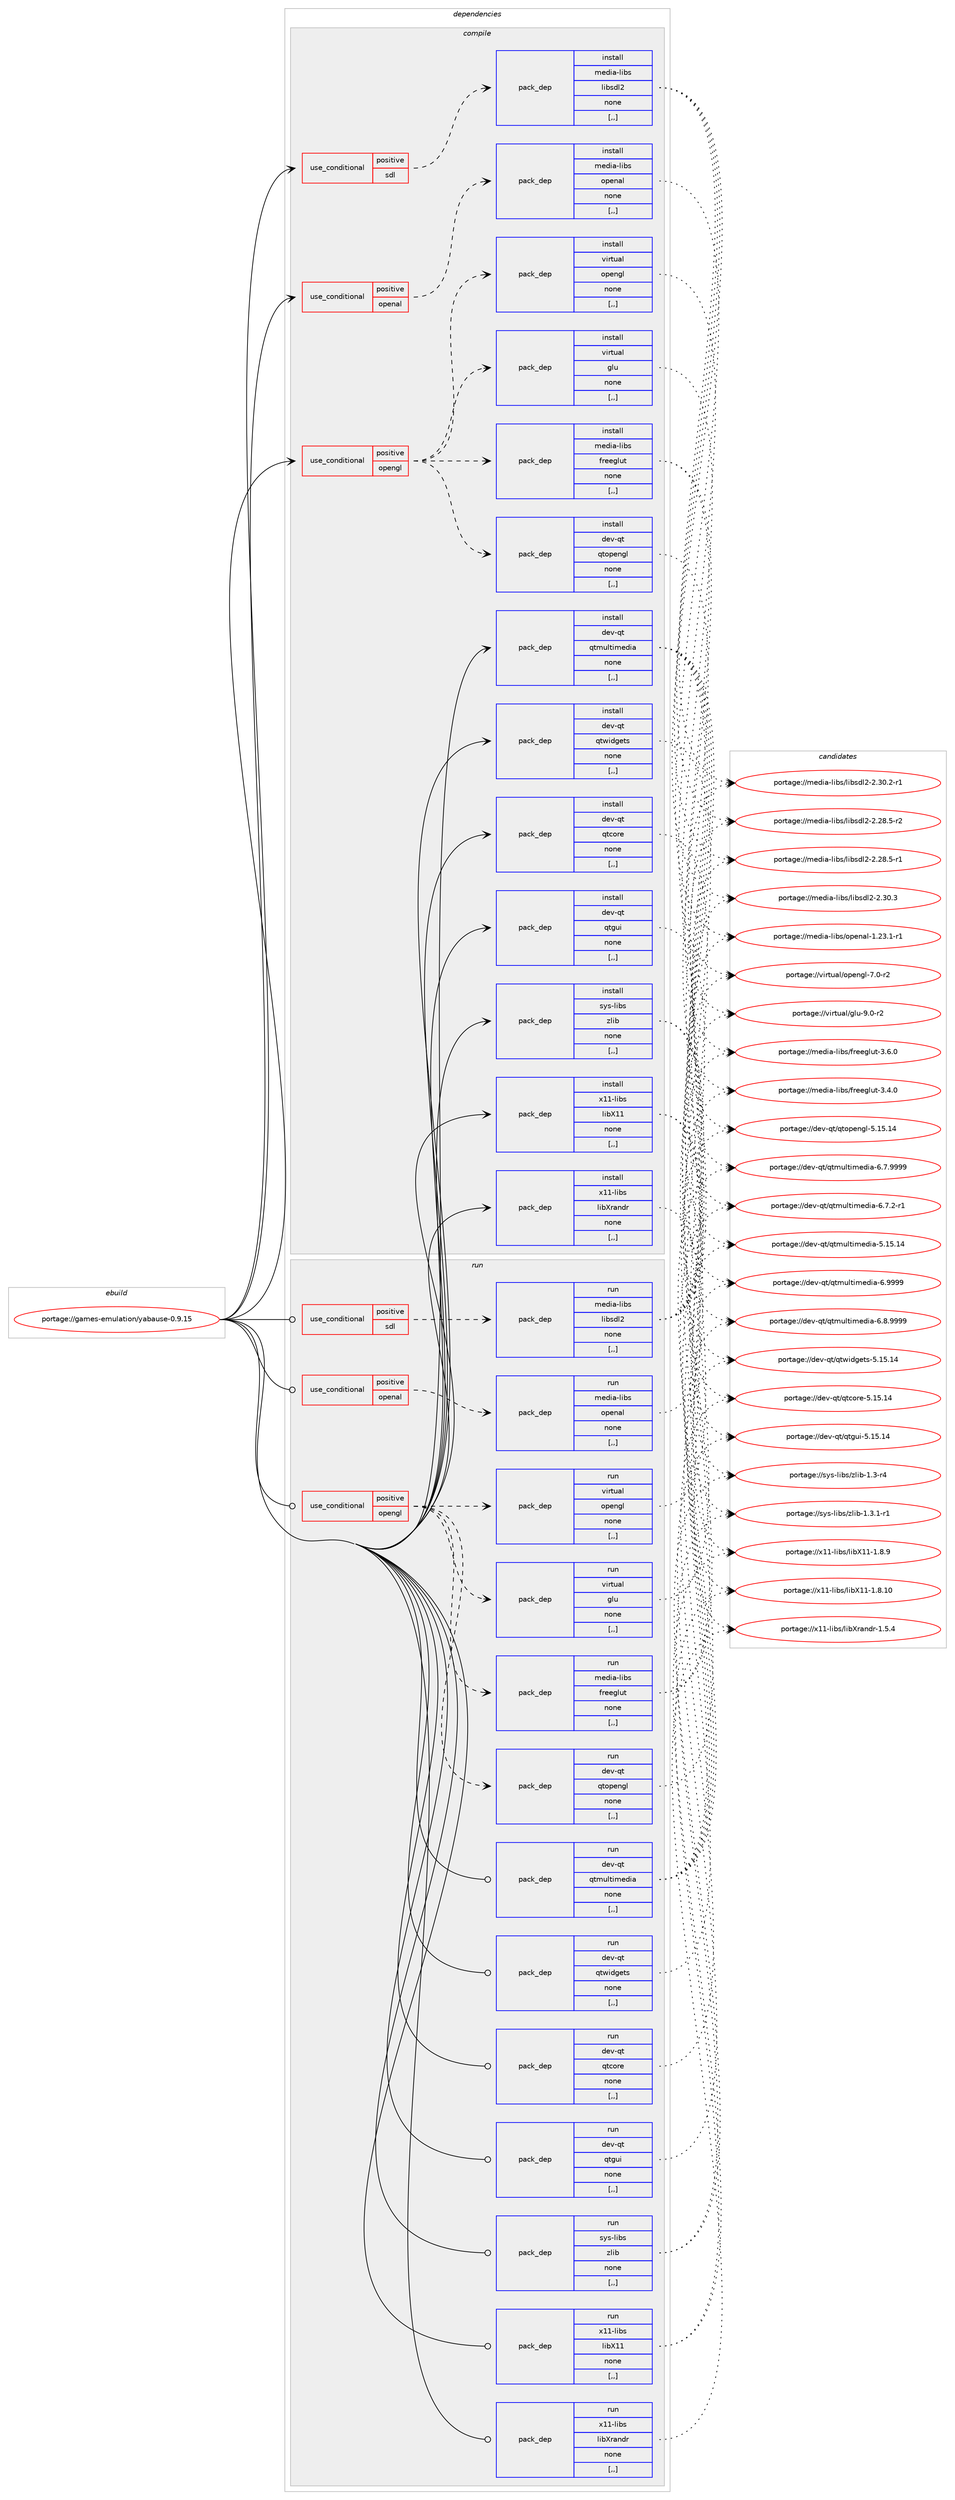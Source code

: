 digraph prolog {

# *************
# Graph options
# *************

newrank=true;
concentrate=true;
compound=true;
graph [rankdir=LR,fontname=Helvetica,fontsize=10,ranksep=1.5];#, ranksep=2.5, nodesep=0.2];
edge  [arrowhead=vee];
node  [fontname=Helvetica,fontsize=10];

# **********
# The ebuild
# **********

subgraph cluster_leftcol {
color=gray;
label=<<i>ebuild</i>>;
id [label="portage://games-emulation/yabause-0.9.15", color=red, width=4, href="../games-emulation/yabause-0.9.15.svg"];
}

# ****************
# The dependencies
# ****************

subgraph cluster_midcol {
color=gray;
label=<<i>dependencies</i>>;
subgraph cluster_compile {
fillcolor="#eeeeee";
style=filled;
label=<<i>compile</i>>;
subgraph cond63579 {
dependency228320 [label=<<TABLE BORDER="0" CELLBORDER="1" CELLSPACING="0" CELLPADDING="4"><TR><TD ROWSPAN="3" CELLPADDING="10">use_conditional</TD></TR><TR><TD>positive</TD></TR><TR><TD>openal</TD></TR></TABLE>>, shape=none, color=red];
subgraph pack163248 {
dependency228321 [label=<<TABLE BORDER="0" CELLBORDER="1" CELLSPACING="0" CELLPADDING="4" WIDTH="220"><TR><TD ROWSPAN="6" CELLPADDING="30">pack_dep</TD></TR><TR><TD WIDTH="110">install</TD></TR><TR><TD>media-libs</TD></TR><TR><TD>openal</TD></TR><TR><TD>none</TD></TR><TR><TD>[,,]</TD></TR></TABLE>>, shape=none, color=blue];
}
dependency228320:e -> dependency228321:w [weight=20,style="dashed",arrowhead="vee"];
}
id:e -> dependency228320:w [weight=20,style="solid",arrowhead="vee"];
subgraph cond63580 {
dependency228322 [label=<<TABLE BORDER="0" CELLBORDER="1" CELLSPACING="0" CELLPADDING="4"><TR><TD ROWSPAN="3" CELLPADDING="10">use_conditional</TD></TR><TR><TD>positive</TD></TR><TR><TD>opengl</TD></TR></TABLE>>, shape=none, color=red];
subgraph pack163249 {
dependency228323 [label=<<TABLE BORDER="0" CELLBORDER="1" CELLSPACING="0" CELLPADDING="4" WIDTH="220"><TR><TD ROWSPAN="6" CELLPADDING="30">pack_dep</TD></TR><TR><TD WIDTH="110">install</TD></TR><TR><TD>dev-qt</TD></TR><TR><TD>qtopengl</TD></TR><TR><TD>none</TD></TR><TR><TD>[,,]</TD></TR></TABLE>>, shape=none, color=blue];
}
dependency228322:e -> dependency228323:w [weight=20,style="dashed",arrowhead="vee"];
subgraph pack163250 {
dependency228324 [label=<<TABLE BORDER="0" CELLBORDER="1" CELLSPACING="0" CELLPADDING="4" WIDTH="220"><TR><TD ROWSPAN="6" CELLPADDING="30">pack_dep</TD></TR><TR><TD WIDTH="110">install</TD></TR><TR><TD>media-libs</TD></TR><TR><TD>freeglut</TD></TR><TR><TD>none</TD></TR><TR><TD>[,,]</TD></TR></TABLE>>, shape=none, color=blue];
}
dependency228322:e -> dependency228324:w [weight=20,style="dashed",arrowhead="vee"];
subgraph pack163251 {
dependency228325 [label=<<TABLE BORDER="0" CELLBORDER="1" CELLSPACING="0" CELLPADDING="4" WIDTH="220"><TR><TD ROWSPAN="6" CELLPADDING="30">pack_dep</TD></TR><TR><TD WIDTH="110">install</TD></TR><TR><TD>virtual</TD></TR><TR><TD>glu</TD></TR><TR><TD>none</TD></TR><TR><TD>[,,]</TD></TR></TABLE>>, shape=none, color=blue];
}
dependency228322:e -> dependency228325:w [weight=20,style="dashed",arrowhead="vee"];
subgraph pack163252 {
dependency228326 [label=<<TABLE BORDER="0" CELLBORDER="1" CELLSPACING="0" CELLPADDING="4" WIDTH="220"><TR><TD ROWSPAN="6" CELLPADDING="30">pack_dep</TD></TR><TR><TD WIDTH="110">install</TD></TR><TR><TD>virtual</TD></TR><TR><TD>opengl</TD></TR><TR><TD>none</TD></TR><TR><TD>[,,]</TD></TR></TABLE>>, shape=none, color=blue];
}
dependency228322:e -> dependency228326:w [weight=20,style="dashed",arrowhead="vee"];
}
id:e -> dependency228322:w [weight=20,style="solid",arrowhead="vee"];
subgraph cond63581 {
dependency228327 [label=<<TABLE BORDER="0" CELLBORDER="1" CELLSPACING="0" CELLPADDING="4"><TR><TD ROWSPAN="3" CELLPADDING="10">use_conditional</TD></TR><TR><TD>positive</TD></TR><TR><TD>sdl</TD></TR></TABLE>>, shape=none, color=red];
subgraph pack163253 {
dependency228328 [label=<<TABLE BORDER="0" CELLBORDER="1" CELLSPACING="0" CELLPADDING="4" WIDTH="220"><TR><TD ROWSPAN="6" CELLPADDING="30">pack_dep</TD></TR><TR><TD WIDTH="110">install</TD></TR><TR><TD>media-libs</TD></TR><TR><TD>libsdl2</TD></TR><TR><TD>none</TD></TR><TR><TD>[,,]</TD></TR></TABLE>>, shape=none, color=blue];
}
dependency228327:e -> dependency228328:w [weight=20,style="dashed",arrowhead="vee"];
}
id:e -> dependency228327:w [weight=20,style="solid",arrowhead="vee"];
subgraph pack163254 {
dependency228329 [label=<<TABLE BORDER="0" CELLBORDER="1" CELLSPACING="0" CELLPADDING="4" WIDTH="220"><TR><TD ROWSPAN="6" CELLPADDING="30">pack_dep</TD></TR><TR><TD WIDTH="110">install</TD></TR><TR><TD>dev-qt</TD></TR><TR><TD>qtcore</TD></TR><TR><TD>none</TD></TR><TR><TD>[,,]</TD></TR></TABLE>>, shape=none, color=blue];
}
id:e -> dependency228329:w [weight=20,style="solid",arrowhead="vee"];
subgraph pack163255 {
dependency228330 [label=<<TABLE BORDER="0" CELLBORDER="1" CELLSPACING="0" CELLPADDING="4" WIDTH="220"><TR><TD ROWSPAN="6" CELLPADDING="30">pack_dep</TD></TR><TR><TD WIDTH="110">install</TD></TR><TR><TD>dev-qt</TD></TR><TR><TD>qtgui</TD></TR><TR><TD>none</TD></TR><TR><TD>[,,]</TD></TR></TABLE>>, shape=none, color=blue];
}
id:e -> dependency228330:w [weight=20,style="solid",arrowhead="vee"];
subgraph pack163256 {
dependency228331 [label=<<TABLE BORDER="0" CELLBORDER="1" CELLSPACING="0" CELLPADDING="4" WIDTH="220"><TR><TD ROWSPAN="6" CELLPADDING="30">pack_dep</TD></TR><TR><TD WIDTH="110">install</TD></TR><TR><TD>dev-qt</TD></TR><TR><TD>qtmultimedia</TD></TR><TR><TD>none</TD></TR><TR><TD>[,,]</TD></TR></TABLE>>, shape=none, color=blue];
}
id:e -> dependency228331:w [weight=20,style="solid",arrowhead="vee"];
subgraph pack163257 {
dependency228332 [label=<<TABLE BORDER="0" CELLBORDER="1" CELLSPACING="0" CELLPADDING="4" WIDTH="220"><TR><TD ROWSPAN="6" CELLPADDING="30">pack_dep</TD></TR><TR><TD WIDTH="110">install</TD></TR><TR><TD>dev-qt</TD></TR><TR><TD>qtwidgets</TD></TR><TR><TD>none</TD></TR><TR><TD>[,,]</TD></TR></TABLE>>, shape=none, color=blue];
}
id:e -> dependency228332:w [weight=20,style="solid",arrowhead="vee"];
subgraph pack163258 {
dependency228333 [label=<<TABLE BORDER="0" CELLBORDER="1" CELLSPACING="0" CELLPADDING="4" WIDTH="220"><TR><TD ROWSPAN="6" CELLPADDING="30">pack_dep</TD></TR><TR><TD WIDTH="110">install</TD></TR><TR><TD>sys-libs</TD></TR><TR><TD>zlib</TD></TR><TR><TD>none</TD></TR><TR><TD>[,,]</TD></TR></TABLE>>, shape=none, color=blue];
}
id:e -> dependency228333:w [weight=20,style="solid",arrowhead="vee"];
subgraph pack163259 {
dependency228334 [label=<<TABLE BORDER="0" CELLBORDER="1" CELLSPACING="0" CELLPADDING="4" WIDTH="220"><TR><TD ROWSPAN="6" CELLPADDING="30">pack_dep</TD></TR><TR><TD WIDTH="110">install</TD></TR><TR><TD>x11-libs</TD></TR><TR><TD>libX11</TD></TR><TR><TD>none</TD></TR><TR><TD>[,,]</TD></TR></TABLE>>, shape=none, color=blue];
}
id:e -> dependency228334:w [weight=20,style="solid",arrowhead="vee"];
subgraph pack163260 {
dependency228335 [label=<<TABLE BORDER="0" CELLBORDER="1" CELLSPACING="0" CELLPADDING="4" WIDTH="220"><TR><TD ROWSPAN="6" CELLPADDING="30">pack_dep</TD></TR><TR><TD WIDTH="110">install</TD></TR><TR><TD>x11-libs</TD></TR><TR><TD>libXrandr</TD></TR><TR><TD>none</TD></TR><TR><TD>[,,]</TD></TR></TABLE>>, shape=none, color=blue];
}
id:e -> dependency228335:w [weight=20,style="solid",arrowhead="vee"];
}
subgraph cluster_compileandrun {
fillcolor="#eeeeee";
style=filled;
label=<<i>compile and run</i>>;
}
subgraph cluster_run {
fillcolor="#eeeeee";
style=filled;
label=<<i>run</i>>;
subgraph cond63582 {
dependency228336 [label=<<TABLE BORDER="0" CELLBORDER="1" CELLSPACING="0" CELLPADDING="4"><TR><TD ROWSPAN="3" CELLPADDING="10">use_conditional</TD></TR><TR><TD>positive</TD></TR><TR><TD>openal</TD></TR></TABLE>>, shape=none, color=red];
subgraph pack163261 {
dependency228337 [label=<<TABLE BORDER="0" CELLBORDER="1" CELLSPACING="0" CELLPADDING="4" WIDTH="220"><TR><TD ROWSPAN="6" CELLPADDING="30">pack_dep</TD></TR><TR><TD WIDTH="110">run</TD></TR><TR><TD>media-libs</TD></TR><TR><TD>openal</TD></TR><TR><TD>none</TD></TR><TR><TD>[,,]</TD></TR></TABLE>>, shape=none, color=blue];
}
dependency228336:e -> dependency228337:w [weight=20,style="dashed",arrowhead="vee"];
}
id:e -> dependency228336:w [weight=20,style="solid",arrowhead="odot"];
subgraph cond63583 {
dependency228338 [label=<<TABLE BORDER="0" CELLBORDER="1" CELLSPACING="0" CELLPADDING="4"><TR><TD ROWSPAN="3" CELLPADDING="10">use_conditional</TD></TR><TR><TD>positive</TD></TR><TR><TD>opengl</TD></TR></TABLE>>, shape=none, color=red];
subgraph pack163262 {
dependency228339 [label=<<TABLE BORDER="0" CELLBORDER="1" CELLSPACING="0" CELLPADDING="4" WIDTH="220"><TR><TD ROWSPAN="6" CELLPADDING="30">pack_dep</TD></TR><TR><TD WIDTH="110">run</TD></TR><TR><TD>dev-qt</TD></TR><TR><TD>qtopengl</TD></TR><TR><TD>none</TD></TR><TR><TD>[,,]</TD></TR></TABLE>>, shape=none, color=blue];
}
dependency228338:e -> dependency228339:w [weight=20,style="dashed",arrowhead="vee"];
subgraph pack163263 {
dependency228340 [label=<<TABLE BORDER="0" CELLBORDER="1" CELLSPACING="0" CELLPADDING="4" WIDTH="220"><TR><TD ROWSPAN="6" CELLPADDING="30">pack_dep</TD></TR><TR><TD WIDTH="110">run</TD></TR><TR><TD>media-libs</TD></TR><TR><TD>freeglut</TD></TR><TR><TD>none</TD></TR><TR><TD>[,,]</TD></TR></TABLE>>, shape=none, color=blue];
}
dependency228338:e -> dependency228340:w [weight=20,style="dashed",arrowhead="vee"];
subgraph pack163264 {
dependency228341 [label=<<TABLE BORDER="0" CELLBORDER="1" CELLSPACING="0" CELLPADDING="4" WIDTH="220"><TR><TD ROWSPAN="6" CELLPADDING="30">pack_dep</TD></TR><TR><TD WIDTH="110">run</TD></TR><TR><TD>virtual</TD></TR><TR><TD>glu</TD></TR><TR><TD>none</TD></TR><TR><TD>[,,]</TD></TR></TABLE>>, shape=none, color=blue];
}
dependency228338:e -> dependency228341:w [weight=20,style="dashed",arrowhead="vee"];
subgraph pack163265 {
dependency228342 [label=<<TABLE BORDER="0" CELLBORDER="1" CELLSPACING="0" CELLPADDING="4" WIDTH="220"><TR><TD ROWSPAN="6" CELLPADDING="30">pack_dep</TD></TR><TR><TD WIDTH="110">run</TD></TR><TR><TD>virtual</TD></TR><TR><TD>opengl</TD></TR><TR><TD>none</TD></TR><TR><TD>[,,]</TD></TR></TABLE>>, shape=none, color=blue];
}
dependency228338:e -> dependency228342:w [weight=20,style="dashed",arrowhead="vee"];
}
id:e -> dependency228338:w [weight=20,style="solid",arrowhead="odot"];
subgraph cond63584 {
dependency228343 [label=<<TABLE BORDER="0" CELLBORDER="1" CELLSPACING="0" CELLPADDING="4"><TR><TD ROWSPAN="3" CELLPADDING="10">use_conditional</TD></TR><TR><TD>positive</TD></TR><TR><TD>sdl</TD></TR></TABLE>>, shape=none, color=red];
subgraph pack163266 {
dependency228344 [label=<<TABLE BORDER="0" CELLBORDER="1" CELLSPACING="0" CELLPADDING="4" WIDTH="220"><TR><TD ROWSPAN="6" CELLPADDING="30">pack_dep</TD></TR><TR><TD WIDTH="110">run</TD></TR><TR><TD>media-libs</TD></TR><TR><TD>libsdl2</TD></TR><TR><TD>none</TD></TR><TR><TD>[,,]</TD></TR></TABLE>>, shape=none, color=blue];
}
dependency228343:e -> dependency228344:w [weight=20,style="dashed",arrowhead="vee"];
}
id:e -> dependency228343:w [weight=20,style="solid",arrowhead="odot"];
subgraph pack163267 {
dependency228345 [label=<<TABLE BORDER="0" CELLBORDER="1" CELLSPACING="0" CELLPADDING="4" WIDTH="220"><TR><TD ROWSPAN="6" CELLPADDING="30">pack_dep</TD></TR><TR><TD WIDTH="110">run</TD></TR><TR><TD>dev-qt</TD></TR><TR><TD>qtcore</TD></TR><TR><TD>none</TD></TR><TR><TD>[,,]</TD></TR></TABLE>>, shape=none, color=blue];
}
id:e -> dependency228345:w [weight=20,style="solid",arrowhead="odot"];
subgraph pack163268 {
dependency228346 [label=<<TABLE BORDER="0" CELLBORDER="1" CELLSPACING="0" CELLPADDING="4" WIDTH="220"><TR><TD ROWSPAN="6" CELLPADDING="30">pack_dep</TD></TR><TR><TD WIDTH="110">run</TD></TR><TR><TD>dev-qt</TD></TR><TR><TD>qtgui</TD></TR><TR><TD>none</TD></TR><TR><TD>[,,]</TD></TR></TABLE>>, shape=none, color=blue];
}
id:e -> dependency228346:w [weight=20,style="solid",arrowhead="odot"];
subgraph pack163269 {
dependency228347 [label=<<TABLE BORDER="0" CELLBORDER="1" CELLSPACING="0" CELLPADDING="4" WIDTH="220"><TR><TD ROWSPAN="6" CELLPADDING="30">pack_dep</TD></TR><TR><TD WIDTH="110">run</TD></TR><TR><TD>dev-qt</TD></TR><TR><TD>qtmultimedia</TD></TR><TR><TD>none</TD></TR><TR><TD>[,,]</TD></TR></TABLE>>, shape=none, color=blue];
}
id:e -> dependency228347:w [weight=20,style="solid",arrowhead="odot"];
subgraph pack163270 {
dependency228348 [label=<<TABLE BORDER="0" CELLBORDER="1" CELLSPACING="0" CELLPADDING="4" WIDTH="220"><TR><TD ROWSPAN="6" CELLPADDING="30">pack_dep</TD></TR><TR><TD WIDTH="110">run</TD></TR><TR><TD>dev-qt</TD></TR><TR><TD>qtwidgets</TD></TR><TR><TD>none</TD></TR><TR><TD>[,,]</TD></TR></TABLE>>, shape=none, color=blue];
}
id:e -> dependency228348:w [weight=20,style="solid",arrowhead="odot"];
subgraph pack163271 {
dependency228349 [label=<<TABLE BORDER="0" CELLBORDER="1" CELLSPACING="0" CELLPADDING="4" WIDTH="220"><TR><TD ROWSPAN="6" CELLPADDING="30">pack_dep</TD></TR><TR><TD WIDTH="110">run</TD></TR><TR><TD>sys-libs</TD></TR><TR><TD>zlib</TD></TR><TR><TD>none</TD></TR><TR><TD>[,,]</TD></TR></TABLE>>, shape=none, color=blue];
}
id:e -> dependency228349:w [weight=20,style="solid",arrowhead="odot"];
subgraph pack163272 {
dependency228350 [label=<<TABLE BORDER="0" CELLBORDER="1" CELLSPACING="0" CELLPADDING="4" WIDTH="220"><TR><TD ROWSPAN="6" CELLPADDING="30">pack_dep</TD></TR><TR><TD WIDTH="110">run</TD></TR><TR><TD>x11-libs</TD></TR><TR><TD>libX11</TD></TR><TR><TD>none</TD></TR><TR><TD>[,,]</TD></TR></TABLE>>, shape=none, color=blue];
}
id:e -> dependency228350:w [weight=20,style="solid",arrowhead="odot"];
subgraph pack163273 {
dependency228351 [label=<<TABLE BORDER="0" CELLBORDER="1" CELLSPACING="0" CELLPADDING="4" WIDTH="220"><TR><TD ROWSPAN="6" CELLPADDING="30">pack_dep</TD></TR><TR><TD WIDTH="110">run</TD></TR><TR><TD>x11-libs</TD></TR><TR><TD>libXrandr</TD></TR><TR><TD>none</TD></TR><TR><TD>[,,]</TD></TR></TABLE>>, shape=none, color=blue];
}
id:e -> dependency228351:w [weight=20,style="solid",arrowhead="odot"];
}
}

# **************
# The candidates
# **************

subgraph cluster_choices {
rank=same;
color=gray;
label=<<i>candidates</i>>;

subgraph choice163248 {
color=black;
nodesep=1;
choice1091011001059745108105981154711111210111097108454946505146494511449 [label="portage://media-libs/openal-1.23.1-r1", color=red, width=4,href="../media-libs/openal-1.23.1-r1.svg"];
dependency228321:e -> choice1091011001059745108105981154711111210111097108454946505146494511449:w [style=dotted,weight="100"];
}
subgraph choice163249 {
color=black;
nodesep=1;
choice10010111845113116471131161111121011101031084553464953464952 [label="portage://dev-qt/qtopengl-5.15.14", color=red, width=4,href="../dev-qt/qtopengl-5.15.14.svg"];
dependency228323:e -> choice10010111845113116471131161111121011101031084553464953464952:w [style=dotted,weight="100"];
}
subgraph choice163250 {
color=black;
nodesep=1;
choice10910110010597451081059811547102114101101103108117116455146544648 [label="portage://media-libs/freeglut-3.6.0", color=red, width=4,href="../media-libs/freeglut-3.6.0.svg"];
choice10910110010597451081059811547102114101101103108117116455146524648 [label="portage://media-libs/freeglut-3.4.0", color=red, width=4,href="../media-libs/freeglut-3.4.0.svg"];
dependency228324:e -> choice10910110010597451081059811547102114101101103108117116455146544648:w [style=dotted,weight="100"];
dependency228324:e -> choice10910110010597451081059811547102114101101103108117116455146524648:w [style=dotted,weight="100"];
}
subgraph choice163251 {
color=black;
nodesep=1;
choice1181051141161179710847103108117455746484511450 [label="portage://virtual/glu-9.0-r2", color=red, width=4,href="../virtual/glu-9.0-r2.svg"];
dependency228325:e -> choice1181051141161179710847103108117455746484511450:w [style=dotted,weight="100"];
}
subgraph choice163252 {
color=black;
nodesep=1;
choice1181051141161179710847111112101110103108455546484511450 [label="portage://virtual/opengl-7.0-r2", color=red, width=4,href="../virtual/opengl-7.0-r2.svg"];
dependency228326:e -> choice1181051141161179710847111112101110103108455546484511450:w [style=dotted,weight="100"];
}
subgraph choice163253 {
color=black;
nodesep=1;
choice10910110010597451081059811547108105981151001085045504651484651 [label="portage://media-libs/libsdl2-2.30.3", color=red, width=4,href="../media-libs/libsdl2-2.30.3.svg"];
choice109101100105974510810598115471081059811510010850455046514846504511449 [label="portage://media-libs/libsdl2-2.30.2-r1", color=red, width=4,href="../media-libs/libsdl2-2.30.2-r1.svg"];
choice109101100105974510810598115471081059811510010850455046505646534511450 [label="portage://media-libs/libsdl2-2.28.5-r2", color=red, width=4,href="../media-libs/libsdl2-2.28.5-r2.svg"];
choice109101100105974510810598115471081059811510010850455046505646534511449 [label="portage://media-libs/libsdl2-2.28.5-r1", color=red, width=4,href="../media-libs/libsdl2-2.28.5-r1.svg"];
dependency228328:e -> choice10910110010597451081059811547108105981151001085045504651484651:w [style=dotted,weight="100"];
dependency228328:e -> choice109101100105974510810598115471081059811510010850455046514846504511449:w [style=dotted,weight="100"];
dependency228328:e -> choice109101100105974510810598115471081059811510010850455046505646534511450:w [style=dotted,weight="100"];
dependency228328:e -> choice109101100105974510810598115471081059811510010850455046505646534511449:w [style=dotted,weight="100"];
}
subgraph choice163254 {
color=black;
nodesep=1;
choice1001011184511311647113116991111141014553464953464952 [label="portage://dev-qt/qtcore-5.15.14", color=red, width=4,href="../dev-qt/qtcore-5.15.14.svg"];
dependency228329:e -> choice1001011184511311647113116991111141014553464953464952:w [style=dotted,weight="100"];
}
subgraph choice163255 {
color=black;
nodesep=1;
choice10010111845113116471131161031171054553464953464952 [label="portage://dev-qt/qtgui-5.15.14", color=red, width=4,href="../dev-qt/qtgui-5.15.14.svg"];
dependency228330:e -> choice10010111845113116471131161031171054553464953464952:w [style=dotted,weight="100"];
}
subgraph choice163256 {
color=black;
nodesep=1;
choice10010111845113116471131161091171081161051091011001059745544657575757 [label="portage://dev-qt/qtmultimedia-6.9999", color=red, width=4,href="../dev-qt/qtmultimedia-6.9999.svg"];
choice100101118451131164711311610911710811610510910110010597455446564657575757 [label="portage://dev-qt/qtmultimedia-6.8.9999", color=red, width=4,href="../dev-qt/qtmultimedia-6.8.9999.svg"];
choice100101118451131164711311610911710811610510910110010597455446554657575757 [label="portage://dev-qt/qtmultimedia-6.7.9999", color=red, width=4,href="../dev-qt/qtmultimedia-6.7.9999.svg"];
choice1001011184511311647113116109117108116105109101100105974554465546504511449 [label="portage://dev-qt/qtmultimedia-6.7.2-r1", color=red, width=4,href="../dev-qt/qtmultimedia-6.7.2-r1.svg"];
choice1001011184511311647113116109117108116105109101100105974553464953464952 [label="portage://dev-qt/qtmultimedia-5.15.14", color=red, width=4,href="../dev-qt/qtmultimedia-5.15.14.svg"];
dependency228331:e -> choice10010111845113116471131161091171081161051091011001059745544657575757:w [style=dotted,weight="100"];
dependency228331:e -> choice100101118451131164711311610911710811610510910110010597455446564657575757:w [style=dotted,weight="100"];
dependency228331:e -> choice100101118451131164711311610911710811610510910110010597455446554657575757:w [style=dotted,weight="100"];
dependency228331:e -> choice1001011184511311647113116109117108116105109101100105974554465546504511449:w [style=dotted,weight="100"];
dependency228331:e -> choice1001011184511311647113116109117108116105109101100105974553464953464952:w [style=dotted,weight="100"];
}
subgraph choice163257 {
color=black;
nodesep=1;
choice10010111845113116471131161191051001031011161154553464953464952 [label="portage://dev-qt/qtwidgets-5.15.14", color=red, width=4,href="../dev-qt/qtwidgets-5.15.14.svg"];
dependency228332:e -> choice10010111845113116471131161191051001031011161154553464953464952:w [style=dotted,weight="100"];
}
subgraph choice163258 {
color=black;
nodesep=1;
choice115121115451081059811547122108105984549465146494511449 [label="portage://sys-libs/zlib-1.3.1-r1", color=red, width=4,href="../sys-libs/zlib-1.3.1-r1.svg"];
choice11512111545108105981154712210810598454946514511452 [label="portage://sys-libs/zlib-1.3-r4", color=red, width=4,href="../sys-libs/zlib-1.3-r4.svg"];
dependency228333:e -> choice115121115451081059811547122108105984549465146494511449:w [style=dotted,weight="100"];
dependency228333:e -> choice11512111545108105981154712210810598454946514511452:w [style=dotted,weight="100"];
}
subgraph choice163259 {
color=black;
nodesep=1;
choice12049494510810598115471081059888494945494656464948 [label="portage://x11-libs/libX11-1.8.10", color=red, width=4,href="../x11-libs/libX11-1.8.10.svg"];
choice120494945108105981154710810598884949454946564657 [label="portage://x11-libs/libX11-1.8.9", color=red, width=4,href="../x11-libs/libX11-1.8.9.svg"];
dependency228334:e -> choice12049494510810598115471081059888494945494656464948:w [style=dotted,weight="100"];
dependency228334:e -> choice120494945108105981154710810598884949454946564657:w [style=dotted,weight="100"];
}
subgraph choice163260 {
color=black;
nodesep=1;
choice1204949451081059811547108105988811497110100114454946534652 [label="portage://x11-libs/libXrandr-1.5.4", color=red, width=4,href="../x11-libs/libXrandr-1.5.4.svg"];
dependency228335:e -> choice1204949451081059811547108105988811497110100114454946534652:w [style=dotted,weight="100"];
}
subgraph choice163261 {
color=black;
nodesep=1;
choice1091011001059745108105981154711111210111097108454946505146494511449 [label="portage://media-libs/openal-1.23.1-r1", color=red, width=4,href="../media-libs/openal-1.23.1-r1.svg"];
dependency228337:e -> choice1091011001059745108105981154711111210111097108454946505146494511449:w [style=dotted,weight="100"];
}
subgraph choice163262 {
color=black;
nodesep=1;
choice10010111845113116471131161111121011101031084553464953464952 [label="portage://dev-qt/qtopengl-5.15.14", color=red, width=4,href="../dev-qt/qtopengl-5.15.14.svg"];
dependency228339:e -> choice10010111845113116471131161111121011101031084553464953464952:w [style=dotted,weight="100"];
}
subgraph choice163263 {
color=black;
nodesep=1;
choice10910110010597451081059811547102114101101103108117116455146544648 [label="portage://media-libs/freeglut-3.6.0", color=red, width=4,href="../media-libs/freeglut-3.6.0.svg"];
choice10910110010597451081059811547102114101101103108117116455146524648 [label="portage://media-libs/freeglut-3.4.0", color=red, width=4,href="../media-libs/freeglut-3.4.0.svg"];
dependency228340:e -> choice10910110010597451081059811547102114101101103108117116455146544648:w [style=dotted,weight="100"];
dependency228340:e -> choice10910110010597451081059811547102114101101103108117116455146524648:w [style=dotted,weight="100"];
}
subgraph choice163264 {
color=black;
nodesep=1;
choice1181051141161179710847103108117455746484511450 [label="portage://virtual/glu-9.0-r2", color=red, width=4,href="../virtual/glu-9.0-r2.svg"];
dependency228341:e -> choice1181051141161179710847103108117455746484511450:w [style=dotted,weight="100"];
}
subgraph choice163265 {
color=black;
nodesep=1;
choice1181051141161179710847111112101110103108455546484511450 [label="portage://virtual/opengl-7.0-r2", color=red, width=4,href="../virtual/opengl-7.0-r2.svg"];
dependency228342:e -> choice1181051141161179710847111112101110103108455546484511450:w [style=dotted,weight="100"];
}
subgraph choice163266 {
color=black;
nodesep=1;
choice10910110010597451081059811547108105981151001085045504651484651 [label="portage://media-libs/libsdl2-2.30.3", color=red, width=4,href="../media-libs/libsdl2-2.30.3.svg"];
choice109101100105974510810598115471081059811510010850455046514846504511449 [label="portage://media-libs/libsdl2-2.30.2-r1", color=red, width=4,href="../media-libs/libsdl2-2.30.2-r1.svg"];
choice109101100105974510810598115471081059811510010850455046505646534511450 [label="portage://media-libs/libsdl2-2.28.5-r2", color=red, width=4,href="../media-libs/libsdl2-2.28.5-r2.svg"];
choice109101100105974510810598115471081059811510010850455046505646534511449 [label="portage://media-libs/libsdl2-2.28.5-r1", color=red, width=4,href="../media-libs/libsdl2-2.28.5-r1.svg"];
dependency228344:e -> choice10910110010597451081059811547108105981151001085045504651484651:w [style=dotted,weight="100"];
dependency228344:e -> choice109101100105974510810598115471081059811510010850455046514846504511449:w [style=dotted,weight="100"];
dependency228344:e -> choice109101100105974510810598115471081059811510010850455046505646534511450:w [style=dotted,weight="100"];
dependency228344:e -> choice109101100105974510810598115471081059811510010850455046505646534511449:w [style=dotted,weight="100"];
}
subgraph choice163267 {
color=black;
nodesep=1;
choice1001011184511311647113116991111141014553464953464952 [label="portage://dev-qt/qtcore-5.15.14", color=red, width=4,href="../dev-qt/qtcore-5.15.14.svg"];
dependency228345:e -> choice1001011184511311647113116991111141014553464953464952:w [style=dotted,weight="100"];
}
subgraph choice163268 {
color=black;
nodesep=1;
choice10010111845113116471131161031171054553464953464952 [label="portage://dev-qt/qtgui-5.15.14", color=red, width=4,href="../dev-qt/qtgui-5.15.14.svg"];
dependency228346:e -> choice10010111845113116471131161031171054553464953464952:w [style=dotted,weight="100"];
}
subgraph choice163269 {
color=black;
nodesep=1;
choice10010111845113116471131161091171081161051091011001059745544657575757 [label="portage://dev-qt/qtmultimedia-6.9999", color=red, width=4,href="../dev-qt/qtmultimedia-6.9999.svg"];
choice100101118451131164711311610911710811610510910110010597455446564657575757 [label="portage://dev-qt/qtmultimedia-6.8.9999", color=red, width=4,href="../dev-qt/qtmultimedia-6.8.9999.svg"];
choice100101118451131164711311610911710811610510910110010597455446554657575757 [label="portage://dev-qt/qtmultimedia-6.7.9999", color=red, width=4,href="../dev-qt/qtmultimedia-6.7.9999.svg"];
choice1001011184511311647113116109117108116105109101100105974554465546504511449 [label="portage://dev-qt/qtmultimedia-6.7.2-r1", color=red, width=4,href="../dev-qt/qtmultimedia-6.7.2-r1.svg"];
choice1001011184511311647113116109117108116105109101100105974553464953464952 [label="portage://dev-qt/qtmultimedia-5.15.14", color=red, width=4,href="../dev-qt/qtmultimedia-5.15.14.svg"];
dependency228347:e -> choice10010111845113116471131161091171081161051091011001059745544657575757:w [style=dotted,weight="100"];
dependency228347:e -> choice100101118451131164711311610911710811610510910110010597455446564657575757:w [style=dotted,weight="100"];
dependency228347:e -> choice100101118451131164711311610911710811610510910110010597455446554657575757:w [style=dotted,weight="100"];
dependency228347:e -> choice1001011184511311647113116109117108116105109101100105974554465546504511449:w [style=dotted,weight="100"];
dependency228347:e -> choice1001011184511311647113116109117108116105109101100105974553464953464952:w [style=dotted,weight="100"];
}
subgraph choice163270 {
color=black;
nodesep=1;
choice10010111845113116471131161191051001031011161154553464953464952 [label="portage://dev-qt/qtwidgets-5.15.14", color=red, width=4,href="../dev-qt/qtwidgets-5.15.14.svg"];
dependency228348:e -> choice10010111845113116471131161191051001031011161154553464953464952:w [style=dotted,weight="100"];
}
subgraph choice163271 {
color=black;
nodesep=1;
choice115121115451081059811547122108105984549465146494511449 [label="portage://sys-libs/zlib-1.3.1-r1", color=red, width=4,href="../sys-libs/zlib-1.3.1-r1.svg"];
choice11512111545108105981154712210810598454946514511452 [label="portage://sys-libs/zlib-1.3-r4", color=red, width=4,href="../sys-libs/zlib-1.3-r4.svg"];
dependency228349:e -> choice115121115451081059811547122108105984549465146494511449:w [style=dotted,weight="100"];
dependency228349:e -> choice11512111545108105981154712210810598454946514511452:w [style=dotted,weight="100"];
}
subgraph choice163272 {
color=black;
nodesep=1;
choice12049494510810598115471081059888494945494656464948 [label="portage://x11-libs/libX11-1.8.10", color=red, width=4,href="../x11-libs/libX11-1.8.10.svg"];
choice120494945108105981154710810598884949454946564657 [label="portage://x11-libs/libX11-1.8.9", color=red, width=4,href="../x11-libs/libX11-1.8.9.svg"];
dependency228350:e -> choice12049494510810598115471081059888494945494656464948:w [style=dotted,weight="100"];
dependency228350:e -> choice120494945108105981154710810598884949454946564657:w [style=dotted,weight="100"];
}
subgraph choice163273 {
color=black;
nodesep=1;
choice1204949451081059811547108105988811497110100114454946534652 [label="portage://x11-libs/libXrandr-1.5.4", color=red, width=4,href="../x11-libs/libXrandr-1.5.4.svg"];
dependency228351:e -> choice1204949451081059811547108105988811497110100114454946534652:w [style=dotted,weight="100"];
}
}

}

